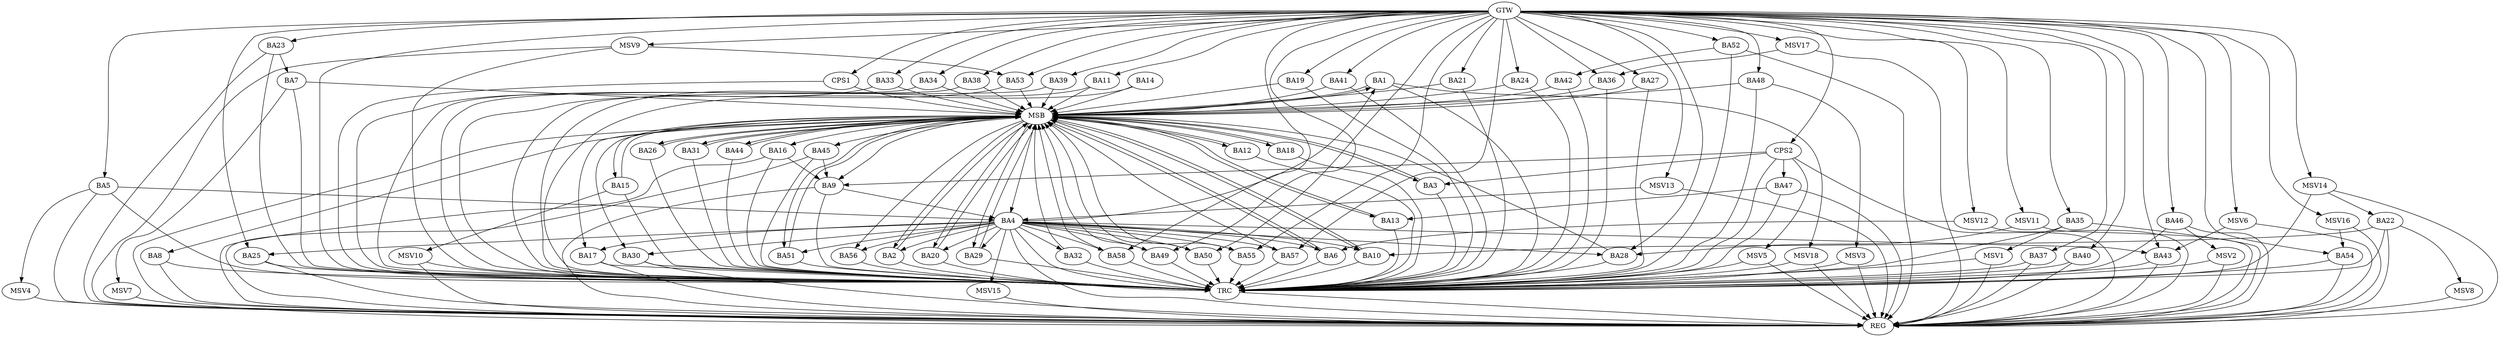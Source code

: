 strict digraph G {
  BA1 [ label="BA1" ];
  BA2 [ label="BA2" ];
  BA3 [ label="BA3" ];
  BA4 [ label="BA4" ];
  BA5 [ label="BA5" ];
  BA6 [ label="BA6" ];
  BA7 [ label="BA7" ];
  BA8 [ label="BA8" ];
  BA9 [ label="BA9" ];
  BA10 [ label="BA10" ];
  BA11 [ label="BA11" ];
  BA12 [ label="BA12" ];
  BA13 [ label="BA13" ];
  BA14 [ label="BA14" ];
  BA15 [ label="BA15" ];
  BA16 [ label="BA16" ];
  BA17 [ label="BA17" ];
  BA18 [ label="BA18" ];
  BA19 [ label="BA19" ];
  BA20 [ label="BA20" ];
  BA21 [ label="BA21" ];
  BA22 [ label="BA22" ];
  BA23 [ label="BA23" ];
  BA24 [ label="BA24" ];
  BA25 [ label="BA25" ];
  BA26 [ label="BA26" ];
  BA27 [ label="BA27" ];
  BA28 [ label="BA28" ];
  BA29 [ label="BA29" ];
  BA30 [ label="BA30" ];
  BA31 [ label="BA31" ];
  BA32 [ label="BA32" ];
  BA33 [ label="BA33" ];
  BA34 [ label="BA34" ];
  BA35 [ label="BA35" ];
  BA36 [ label="BA36" ];
  BA37 [ label="BA37" ];
  BA38 [ label="BA38" ];
  BA39 [ label="BA39" ];
  BA40 [ label="BA40" ];
  BA41 [ label="BA41" ];
  BA42 [ label="BA42" ];
  BA43 [ label="BA43" ];
  BA44 [ label="BA44" ];
  BA45 [ label="BA45" ];
  BA46 [ label="BA46" ];
  BA47 [ label="BA47" ];
  BA48 [ label="BA48" ];
  BA49 [ label="BA49" ];
  BA50 [ label="BA50" ];
  BA51 [ label="BA51" ];
  BA52 [ label="BA52" ];
  BA53 [ label="BA53" ];
  BA54 [ label="BA54" ];
  BA55 [ label="BA55" ];
  BA56 [ label="BA56" ];
  BA57 [ label="BA57" ];
  BA58 [ label="BA58" ];
  CPS1 [ label="CPS1" ];
  CPS2 [ label="CPS2" ];
  GTW [ label="GTW" ];
  REG [ label="REG" ];
  MSB [ label="MSB" ];
  TRC [ label="TRC" ];
  MSV1 [ label="MSV1" ];
  MSV2 [ label="MSV2" ];
  MSV3 [ label="MSV3" ];
  MSV4 [ label="MSV4" ];
  MSV5 [ label="MSV5" ];
  MSV6 [ label="MSV6" ];
  MSV7 [ label="MSV7" ];
  MSV8 [ label="MSV8" ];
  MSV9 [ label="MSV9" ];
  MSV10 [ label="MSV10" ];
  MSV11 [ label="MSV11" ];
  MSV12 [ label="MSV12" ];
  MSV13 [ label="MSV13" ];
  MSV14 [ label="MSV14" ];
  MSV15 [ label="MSV15" ];
  MSV16 [ label="MSV16" ];
  MSV17 [ label="MSV17" ];
  MSV18 [ label="MSV18" ];
  BA4 -> BA2;
  BA5 -> BA4;
  BA9 -> BA4;
  BA16 -> BA9;
  BA22 -> BA10;
  BA23 -> BA7;
  BA45 -> BA9;
  BA47 -> BA13;
  BA52 -> BA42;
  CPS2 -> BA47;
  CPS2 -> BA9;
  CPS2 -> BA3;
  GTW -> BA5;
  GTW -> BA11;
  GTW -> BA19;
  GTW -> BA21;
  GTW -> BA23;
  GTW -> BA24;
  GTW -> BA25;
  GTW -> BA27;
  GTW -> BA28;
  GTW -> BA33;
  GTW -> BA34;
  GTW -> BA35;
  GTW -> BA36;
  GTW -> BA37;
  GTW -> BA38;
  GTW -> BA39;
  GTW -> BA40;
  GTW -> BA41;
  GTW -> BA43;
  GTW -> BA46;
  GTW -> BA48;
  GTW -> BA49;
  GTW -> BA50;
  GTW -> BA52;
  GTW -> BA53;
  GTW -> BA54;
  GTW -> BA55;
  GTW -> BA57;
  GTW -> BA58;
  GTW -> CPS1;
  GTW -> CPS2;
  BA4 -> REG;
  BA5 -> REG;
  BA8 -> REG;
  BA9 -> REG;
  BA16 -> REG;
  BA17 -> REG;
  BA22 -> REG;
  BA23 -> REG;
  BA25 -> REG;
  BA30 -> REG;
  BA35 -> REG;
  BA37 -> REG;
  BA40 -> REG;
  BA43 -> REG;
  BA45 -> REG;
  BA46 -> REG;
  BA47 -> REG;
  BA52 -> REG;
  BA54 -> REG;
  CPS2 -> REG;
  BA1 -> MSB;
  MSB -> BA2;
  MSB -> REG;
  BA2 -> MSB;
  MSB -> BA1;
  BA3 -> MSB;
  BA6 -> MSB;
  MSB -> BA3;
  BA7 -> MSB;
  MSB -> BA4;
  BA10 -> MSB;
  BA11 -> MSB;
  BA12 -> MSB;
  BA13 -> MSB;
  MSB -> BA6;
  BA14 -> MSB;
  BA15 -> MSB;
  BA18 -> MSB;
  MSB -> BA9;
  BA19 -> MSB;
  BA20 -> MSB;
  BA21 -> MSB;
  BA24 -> MSB;
  BA26 -> MSB;
  MSB -> BA8;
  BA27 -> MSB;
  MSB -> BA26;
  BA28 -> MSB;
  MSB -> BA16;
  BA29 -> MSB;
  BA31 -> MSB;
  MSB -> BA15;
  BA32 -> MSB;
  BA33 -> MSB;
  BA34 -> MSB;
  BA36 -> MSB;
  BA38 -> MSB;
  MSB -> BA17;
  BA39 -> MSB;
  MSB -> BA10;
  BA41 -> MSB;
  BA42 -> MSB;
  MSB -> BA12;
  BA44 -> MSB;
  BA48 -> MSB;
  BA49 -> MSB;
  BA50 -> MSB;
  MSB -> BA13;
  BA51 -> MSB;
  MSB -> BA29;
  BA53 -> MSB;
  BA55 -> MSB;
  BA57 -> MSB;
  BA58 -> MSB;
  MSB -> BA18;
  CPS1 -> MSB;
  MSB -> BA45;
  MSB -> BA51;
  MSB -> BA56;
  MSB -> BA44;
  MSB -> BA31;
  MSB -> BA30;
  MSB -> BA20;
  BA1 -> TRC;
  BA2 -> TRC;
  BA3 -> TRC;
  BA4 -> TRC;
  BA5 -> TRC;
  BA6 -> TRC;
  BA7 -> TRC;
  BA8 -> TRC;
  BA9 -> TRC;
  BA10 -> TRC;
  BA11 -> TRC;
  BA12 -> TRC;
  BA13 -> TRC;
  BA14 -> TRC;
  BA15 -> TRC;
  BA16 -> TRC;
  BA17 -> TRC;
  BA18 -> TRC;
  BA19 -> TRC;
  BA20 -> TRC;
  BA21 -> TRC;
  BA22 -> TRC;
  BA23 -> TRC;
  BA24 -> TRC;
  BA25 -> TRC;
  BA26 -> TRC;
  BA27 -> TRC;
  BA28 -> TRC;
  BA29 -> TRC;
  BA30 -> TRC;
  BA31 -> TRC;
  BA32 -> TRC;
  BA33 -> TRC;
  BA34 -> TRC;
  BA35 -> TRC;
  BA36 -> TRC;
  BA37 -> TRC;
  BA38 -> TRC;
  BA39 -> TRC;
  BA40 -> TRC;
  BA41 -> TRC;
  BA42 -> TRC;
  BA43 -> TRC;
  BA44 -> TRC;
  BA45 -> TRC;
  BA46 -> TRC;
  BA47 -> TRC;
  BA48 -> TRC;
  BA49 -> TRC;
  BA50 -> TRC;
  BA51 -> TRC;
  BA52 -> TRC;
  BA53 -> TRC;
  BA54 -> TRC;
  BA55 -> TRC;
  BA56 -> TRC;
  BA57 -> TRC;
  BA58 -> TRC;
  CPS1 -> TRC;
  CPS2 -> TRC;
  GTW -> TRC;
  TRC -> REG;
  BA4 -> BA30;
  BA4 -> BA50;
  BA4 -> BA6;
  BA4 -> BA43;
  BA4 -> BA25;
  BA4 -> BA58;
  BA4 -> BA55;
  BA4 -> BA28;
  BA4 -> BA20;
  BA4 -> BA51;
  BA4 -> BA57;
  BA4 -> BA17;
  BA4 -> BA49;
  BA4 -> BA32;
  BA4 -> BA29;
  BA4 -> BA56;
  BA4 -> BA1;
  BA4 -> BA10;
  BA35 -> MSV1;
  MSV1 -> REG;
  MSV1 -> TRC;
  BA46 -> MSV2;
  MSV2 -> REG;
  MSV2 -> TRC;
  BA48 -> MSV3;
  MSV3 -> REG;
  MSV3 -> TRC;
  BA5 -> MSV4;
  MSV4 -> REG;
  CPS2 -> MSV5;
  MSV5 -> REG;
  MSV5 -> TRC;
  MSV6 -> BA43;
  GTW -> MSV6;
  MSV6 -> REG;
  BA7 -> MSV7;
  MSV7 -> REG;
  BA22 -> MSV8;
  MSV8 -> REG;
  MSV9 -> BA53;
  GTW -> MSV9;
  MSV9 -> REG;
  MSV9 -> TRC;
  BA15 -> MSV10;
  MSV10 -> REG;
  MSV10 -> TRC;
  MSV11 -> BA28;
  GTW -> MSV11;
  MSV11 -> REG;
  MSV12 -> BA6;
  GTW -> MSV12;
  MSV12 -> REG;
  MSV13 -> BA4;
  GTW -> MSV13;
  MSV13 -> REG;
  MSV14 -> BA22;
  GTW -> MSV14;
  MSV14 -> REG;
  MSV14 -> TRC;
  BA4 -> MSV15;
  MSV15 -> REG;
  MSV16 -> BA54;
  GTW -> MSV16;
  MSV16 -> REG;
  MSV17 -> BA36;
  GTW -> MSV17;
  MSV17 -> REG;
  BA1 -> MSV18;
  MSV18 -> REG;
  MSV18 -> TRC;
}
